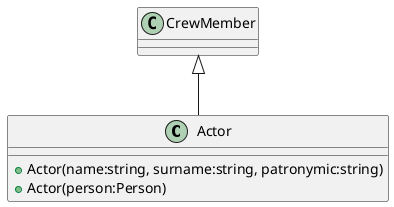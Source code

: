 @startuml
class Actor {
    + Actor(name:string, surname:string, patronymic:string)
    + Actor(person:Person)
}
CrewMember <|-- Actor
@enduml
